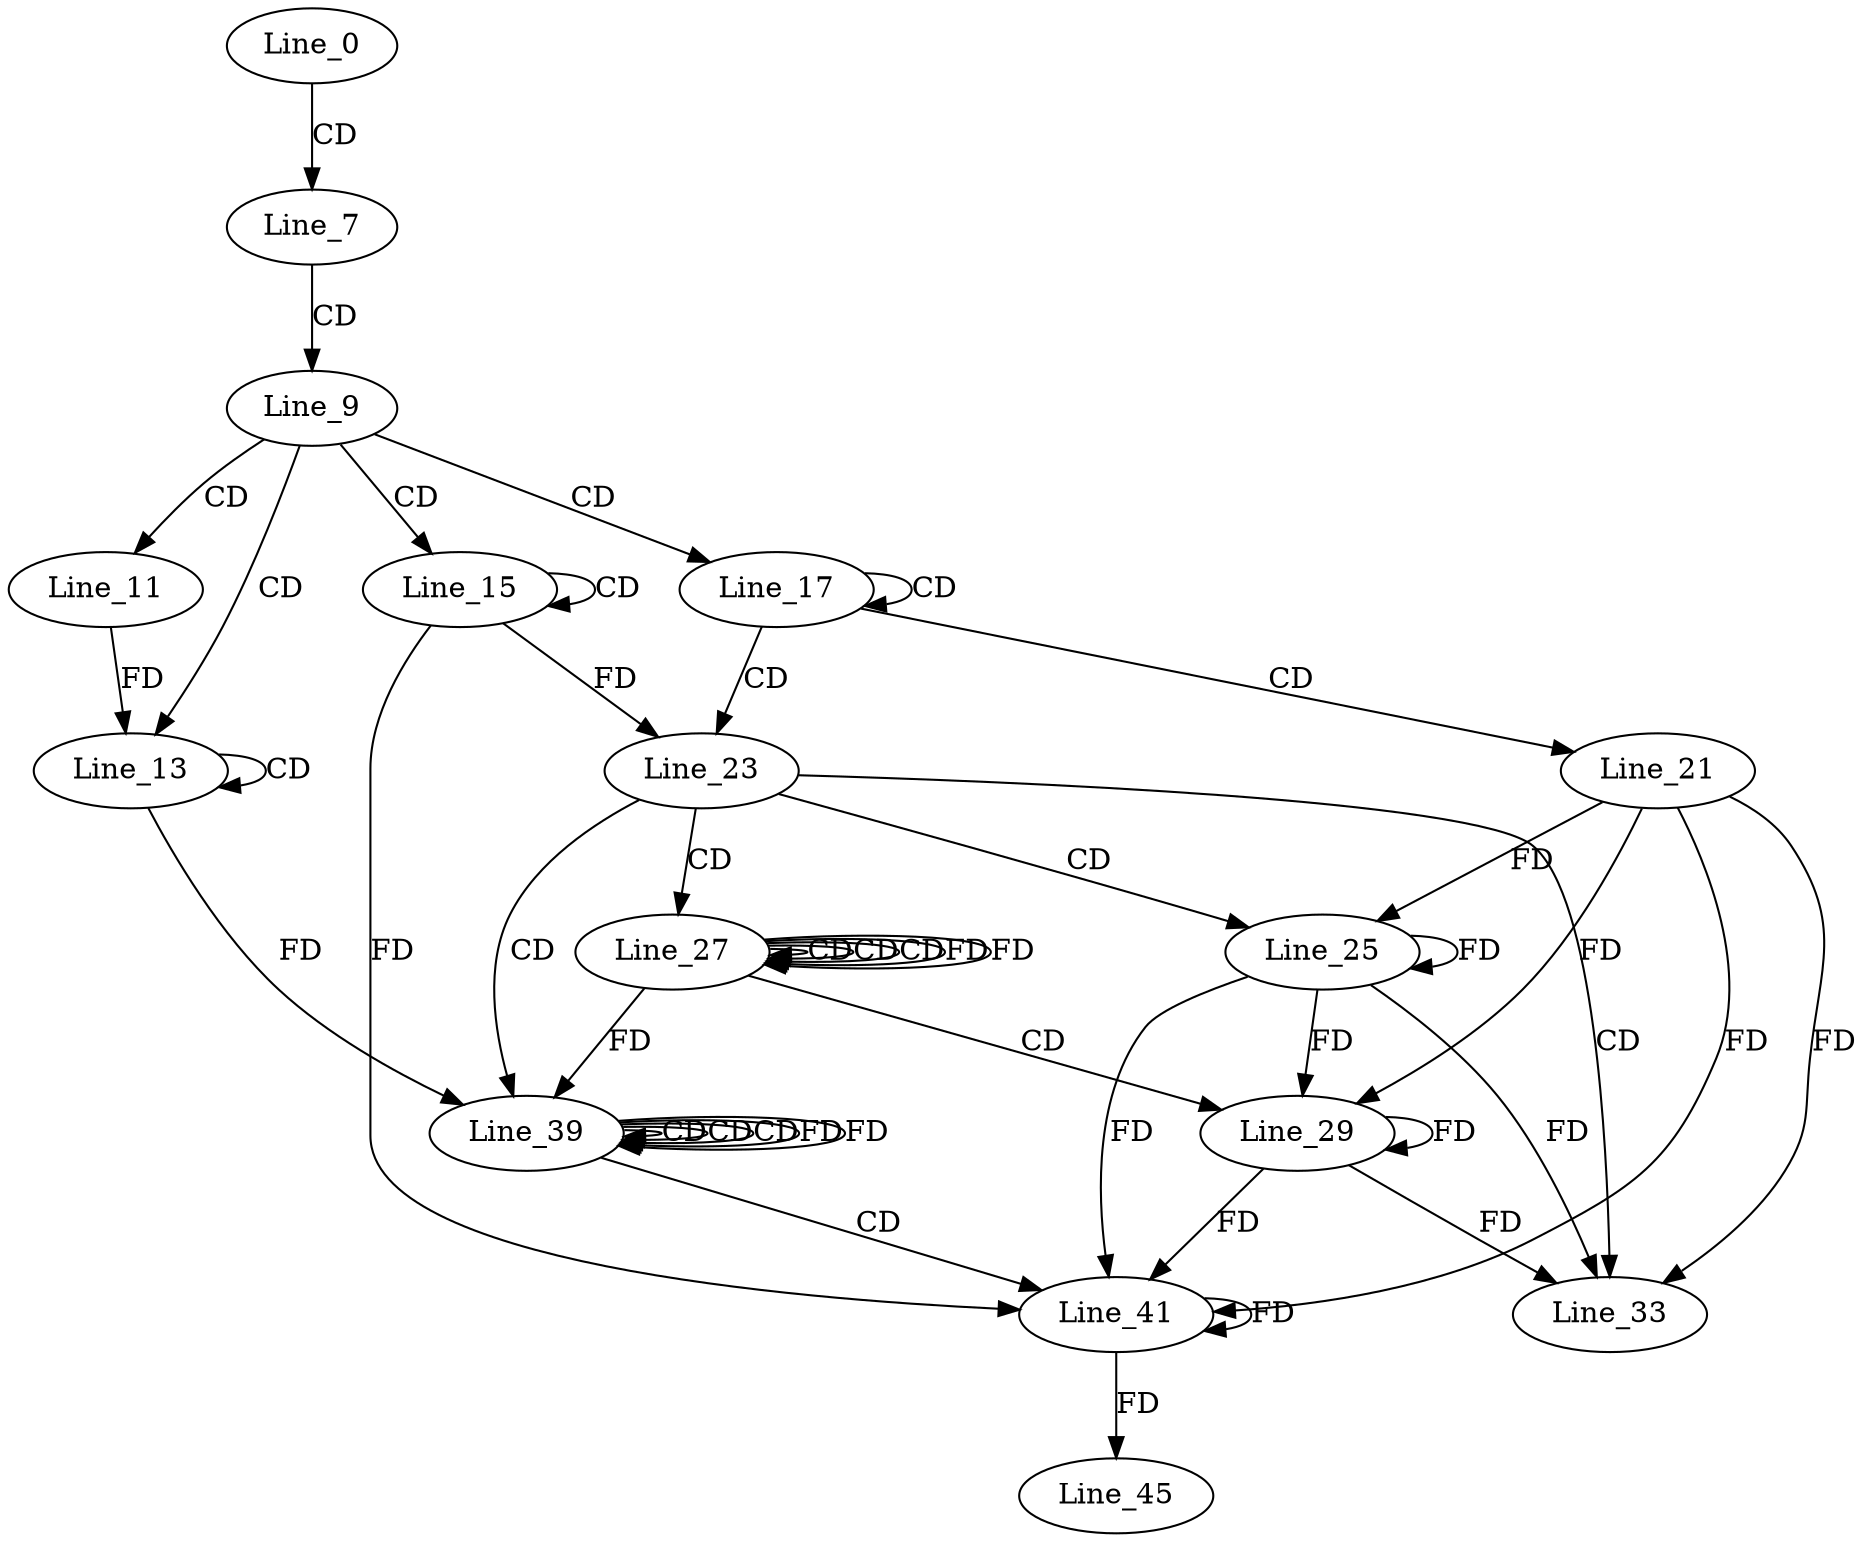 digraph G {
  Line_0;
  Line_7;
  Line_9;
  Line_11;
  Line_13;
  Line_13;
  Line_15;
  Line_15;
  Line_17;
  Line_17;
  Line_17;
  Line_21;
  Line_23;
  Line_25;
  Line_27;
  Line_27;
  Line_27;
  Line_29;
  Line_33;
  Line_39;
  Line_39;
  Line_39;
  Line_41;
  Line_45;
  Line_0 -> Line_7 [ label="CD" ];
  Line_7 -> Line_9 [ label="CD" ];
  Line_9 -> Line_11 [ label="CD" ];
  Line_9 -> Line_13 [ label="CD" ];
  Line_13 -> Line_13 [ label="CD" ];
  Line_11 -> Line_13 [ label="FD" ];
  Line_9 -> Line_15 [ label="CD" ];
  Line_15 -> Line_15 [ label="CD" ];
  Line_9 -> Line_17 [ label="CD" ];
  Line_17 -> Line_17 [ label="CD" ];
  Line_17 -> Line_21 [ label="CD" ];
  Line_17 -> Line_23 [ label="CD" ];
  Line_15 -> Line_23 [ label="FD" ];
  Line_23 -> Line_25 [ label="CD" ];
  Line_21 -> Line_25 [ label="FD" ];
  Line_25 -> Line_25 [ label="FD" ];
  Line_23 -> Line_27 [ label="CD" ];
  Line_27 -> Line_27 [ label="CD" ];
  Line_27 -> Line_27 [ label="CD" ];
  Line_27 -> Line_27 [ label="CD" ];
  Line_27 -> Line_27 [ label="FD" ];
  Line_27 -> Line_29 [ label="CD" ];
  Line_29 -> Line_29 [ label="FD" ];
  Line_21 -> Line_29 [ label="FD" ];
  Line_25 -> Line_29 [ label="FD" ];
  Line_23 -> Line_33 [ label="CD" ];
  Line_29 -> Line_33 [ label="FD" ];
  Line_21 -> Line_33 [ label="FD" ];
  Line_25 -> Line_33 [ label="FD" ];
  Line_23 -> Line_39 [ label="CD" ];
  Line_39 -> Line_39 [ label="CD" ];
  Line_27 -> Line_39 [ label="FD" ];
  Line_13 -> Line_39 [ label="FD" ];
  Line_39 -> Line_39 [ label="CD" ];
  Line_39 -> Line_39 [ label="CD" ];
  Line_39 -> Line_39 [ label="FD" ];
  Line_39 -> Line_41 [ label="CD" ];
  Line_41 -> Line_41 [ label="FD" ];
  Line_29 -> Line_41 [ label="FD" ];
  Line_21 -> Line_41 [ label="FD" ];
  Line_25 -> Line_41 [ label="FD" ];
  Line_15 -> Line_41 [ label="FD" ];
  Line_41 -> Line_45 [ label="FD" ];
  Line_27 -> Line_27 [ label="FD" ];
  Line_39 -> Line_39 [ label="FD" ];
}
